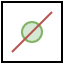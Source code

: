 <mxfile version="12.6.5" type="device" pages="5"><diagram id="GHxIvXYXMZOsEgV3geV5" name="sensor"><mxGraphModel dx="1086" dy="806" grid="1" gridSize="10" guides="1" tooltips="1" connect="1" arrows="1" fold="1" page="1" pageScale="1" pageWidth="827" pageHeight="1169" math="0" shadow="0"><root><mxCell id="0"/><mxCell id="1" parent="0"/><mxCell id="Msa9EmY3Me3svp-CM8gO-2" value="" style="rounded=0;whiteSpace=wrap;html=1;" parent="1" vertex="1"><mxGeometry x="370" y="290" width="30" height="30" as="geometry"/></mxCell><mxCell id="Msa9EmY3Me3svp-CM8gO-1" value="" style="ellipse;whiteSpace=wrap;html=1;fillColor=#d5e8d4;strokeColor=#82b366;" parent="1" vertex="1"><mxGeometry x="380" y="300" width="10" height="10" as="geometry"/></mxCell><mxCell id="Msa9EmY3Me3svp-CM8gO-3" value="" style="endArrow=none;html=1;fillColor=#f8cecc;strokeColor=#b85450;" parent="1" edge="1"><mxGeometry width="50" height="50" relative="1" as="geometry"><mxPoint x="375" y="315" as="sourcePoint"/><mxPoint x="395" y="295" as="targetPoint"/></mxGeometry></mxCell></root></mxGraphModel></diagram><diagram id="sV9SZye2aw6HEHQvaN8F" name="led"><mxGraphModel dx="278" dy="224" grid="1" gridSize="10" guides="1" tooltips="1" connect="1" arrows="1" fold="1" page="1" pageScale="1" pageWidth="827" pageHeight="1169" math="0" shadow="0"><root><mxCell id="f6ZEj6giLvNnO-eMgMaI-0"/><mxCell id="f6ZEj6giLvNnO-eMgMaI-1" parent="f6ZEj6giLvNnO-eMgMaI-0"/><mxCell id="f6ZEj6giLvNnO-eMgMaI-2" value="" style="aspect=fixed;perimeter=ellipsePerimeter;html=1;align=center;shadow=0;dashed=0;spacingTop=3;image;image=img/lib/active_directory/windows_domain.svg;" vertex="1" parent="f6ZEj6giLvNnO-eMgMaI-1"><mxGeometry x="380" y="330" width="35.29" height="30" as="geometry"/></mxCell></root></mxGraphModel></diagram><diagram id="vzb2plysXESSLjgXyRW7" name="传感器读取"><mxGraphModel dx="1422" dy="822" grid="1" gridSize="10" guides="1" tooltips="1" connect="1" arrows="1" fold="1" page="1" pageScale="1" pageWidth="827" pageHeight="1169" math="0" shadow="0"><root><mxCell id="85unQ8mk5WanU7SbEnUi-0"/><mxCell id="85unQ8mk5WanU7SbEnUi-1" parent="85unQ8mk5WanU7SbEnUi-0"/><mxCell id="85unQ8mk5WanU7SbEnUi-49" value="" style="group" parent="85unQ8mk5WanU7SbEnUi-1" vertex="1" connectable="0"><mxGeometry x="140" y="90" width="530" height="700" as="geometry"/></mxCell><mxCell id="85unQ8mk5WanU7SbEnUi-2" value="Range Status" style="rounded=0;whiteSpace=wrap;html=1;fillColor=#d5e8d4;strokeColor=#82b366;" parent="85unQ8mk5WanU7SbEnUi-49" vertex="1"><mxGeometry width="120" height="40" as="geometry"/></mxCell><mxCell id="85unQ8mk5WanU7SbEnUi-4" value="" style="rounded=0;whiteSpace=wrap;html=1;" parent="85unQ8mk5WanU7SbEnUi-49" vertex="1"><mxGeometry x="140" width="100" height="40" as="geometry"/></mxCell><mxCell id="85unQ8mk5WanU7SbEnUi-5" value="Als&amp;nbsp;Status" style="rounded=0;whiteSpace=wrap;html=1;fillColor=#d5e8d4;strokeColor=#82b366;" parent="85unQ8mk5WanU7SbEnUi-49" vertex="1"><mxGeometry y="60" width="120" height="40" as="geometry"/></mxCell><mxCell id="85unQ8mk5WanU7SbEnUi-6" value="" style="rounded=0;whiteSpace=wrap;html=1;" parent="85unQ8mk5WanU7SbEnUi-49" vertex="1"><mxGeometry x="140" y="60" width="100" height="40" as="geometry"/></mxCell><mxCell id="85unQ8mk5WanU7SbEnUi-7" value="Interrupt Status GPIO" style="rounded=0;whiteSpace=wrap;html=1;fillColor=#d5e8d4;strokeColor=#82b366;" parent="85unQ8mk5WanU7SbEnUi-49" vertex="1"><mxGeometry y="120" width="120" height="40" as="geometry"/></mxCell><mxCell id="85unQ8mk5WanU7SbEnUi-8" value="" style="rounded=0;whiteSpace=wrap;html=1;" parent="85unQ8mk5WanU7SbEnUi-49" vertex="1"><mxGeometry x="140" y="120" width="100" height="40" as="geometry"/></mxCell><mxCell id="85unQ8mk5WanU7SbEnUi-9" value="Als Val" style="rounded=0;whiteSpace=wrap;html=1;fillColor=#d5e8d4;strokeColor=#82b366;" parent="85unQ8mk5WanU7SbEnUi-49" vertex="1"><mxGeometry y="180" width="120" height="40" as="geometry"/></mxCell><mxCell id="85unQ8mk5WanU7SbEnUi-10" value="" style="rounded=0;whiteSpace=wrap;html=1;" parent="85unQ8mk5WanU7SbEnUi-49" vertex="1"><mxGeometry x="140" y="180" width="100" height="40" as="geometry"/></mxCell><mxCell id="85unQ8mk5WanU7SbEnUi-11" value="History buf0" style="rounded=0;whiteSpace=wrap;html=1;fillColor=#d5e8d4;strokeColor=#82b366;" parent="85unQ8mk5WanU7SbEnUi-49" vertex="1"><mxGeometry y="240" width="120" height="40" as="geometry"/></mxCell><mxCell id="85unQ8mk5WanU7SbEnUi-12" value="" style="rounded=0;whiteSpace=wrap;html=1;" parent="85unQ8mk5WanU7SbEnUi-49" vertex="1"><mxGeometry x="140" y="240" width="100" height="40" as="geometry"/></mxCell><mxCell id="85unQ8mk5WanU7SbEnUi-13" value="History buf1" style="rounded=0;whiteSpace=wrap;html=1;fillColor=#d5e8d4;strokeColor=#82b366;" parent="85unQ8mk5WanU7SbEnUi-49" vertex="1"><mxGeometry y="300" width="120" height="40" as="geometry"/></mxCell><mxCell id="85unQ8mk5WanU7SbEnUi-14" value="" style="rounded=0;whiteSpace=wrap;html=1;" parent="85unQ8mk5WanU7SbEnUi-49" vertex="1"><mxGeometry x="140" y="300" width="100" height="40" as="geometry"/></mxCell><mxCell id="85unQ8mk5WanU7SbEnUi-15" value="History buf2" style="rounded=0;whiteSpace=wrap;html=1;fillColor=#d5e8d4;strokeColor=#82b366;" parent="85unQ8mk5WanU7SbEnUi-49" vertex="1"><mxGeometry y="360" width="120" height="40" as="geometry"/></mxCell><mxCell id="85unQ8mk5WanU7SbEnUi-16" value="" style="rounded=0;whiteSpace=wrap;html=1;" parent="85unQ8mk5WanU7SbEnUi-49" vertex="1"><mxGeometry x="140" y="360" width="100" height="40" as="geometry"/></mxCell><mxCell id="85unQ8mk5WanU7SbEnUi-17" value="History buf3" style="rounded=0;whiteSpace=wrap;html=1;fillColor=#d5e8d4;strokeColor=#82b366;" parent="85unQ8mk5WanU7SbEnUi-49" vertex="1"><mxGeometry y="420" width="120" height="40" as="geometry"/></mxCell><mxCell id="85unQ8mk5WanU7SbEnUi-18" value="" style="rounded=0;whiteSpace=wrap;html=1;" parent="85unQ8mk5WanU7SbEnUi-49" vertex="1"><mxGeometry x="140" y="420" width="100" height="40" as="geometry"/></mxCell><mxCell id="85unQ8mk5WanU7SbEnUi-19" value="History buf4" style="rounded=0;whiteSpace=wrap;html=1;fillColor=#d5e8d4;strokeColor=#82b366;" parent="85unQ8mk5WanU7SbEnUi-49" vertex="1"><mxGeometry y="480" width="120" height="40" as="geometry"/></mxCell><mxCell id="85unQ8mk5WanU7SbEnUi-20" value="" style="rounded=0;whiteSpace=wrap;html=1;" parent="85unQ8mk5WanU7SbEnUi-49" vertex="1"><mxGeometry x="140" y="480" width="100" height="40" as="geometry"/></mxCell><mxCell id="85unQ8mk5WanU7SbEnUi-21" value="History buf5" style="rounded=0;whiteSpace=wrap;html=1;fillColor=#d5e8d4;strokeColor=#82b366;" parent="85unQ8mk5WanU7SbEnUi-49" vertex="1"><mxGeometry y="540" width="120" height="40" as="geometry"/></mxCell><mxCell id="85unQ8mk5WanU7SbEnUi-22" value="" style="rounded=0;whiteSpace=wrap;html=1;" parent="85unQ8mk5WanU7SbEnUi-49" vertex="1"><mxGeometry x="140" y="540" width="100" height="40" as="geometry"/></mxCell><mxCell id="85unQ8mk5WanU7SbEnUi-23" value="History buf6" style="rounded=0;whiteSpace=wrap;html=1;fillColor=#d5e8d4;strokeColor=#82b366;" parent="85unQ8mk5WanU7SbEnUi-49" vertex="1"><mxGeometry y="600" width="120" height="40" as="geometry"/></mxCell><mxCell id="85unQ8mk5WanU7SbEnUi-24" value="" style="rounded=0;whiteSpace=wrap;html=1;" parent="85unQ8mk5WanU7SbEnUi-49" vertex="1"><mxGeometry x="140" y="600" width="100" height="40" as="geometry"/></mxCell><mxCell id="85unQ8mk5WanU7SbEnUi-25" value="History buf7" style="rounded=0;whiteSpace=wrap;html=1;fillColor=#d5e8d4;strokeColor=#82b366;" parent="85unQ8mk5WanU7SbEnUi-49" vertex="1"><mxGeometry y="660" width="120" height="40" as="geometry"/></mxCell><mxCell id="85unQ8mk5WanU7SbEnUi-26" value="" style="rounded=0;whiteSpace=wrap;html=1;" parent="85unQ8mk5WanU7SbEnUi-49" vertex="1"><mxGeometry x="140" y="660" width="100" height="40" as="geometry"/></mxCell><mxCell id="85unQ8mk5WanU7SbEnUi-27" value="Range Val" style="rounded=0;whiteSpace=wrap;html=1;fillColor=#d5e8d4;strokeColor=#82b366;" parent="85unQ8mk5WanU7SbEnUi-49" vertex="1"><mxGeometry x="290" width="120" height="40" as="geometry"/></mxCell><mxCell id="85unQ8mk5WanU7SbEnUi-28" value="" style="rounded=0;whiteSpace=wrap;html=1;" parent="85unQ8mk5WanU7SbEnUi-49" vertex="1"><mxGeometry x="430" width="100" height="40" as="geometry"/></mxCell><mxCell id="85unQ8mk5WanU7SbEnUi-29" value="Range Raw" style="rounded=0;whiteSpace=wrap;html=1;fillColor=#d5e8d4;strokeColor=#82b366;" parent="85unQ8mk5WanU7SbEnUi-49" vertex="1"><mxGeometry x="290" y="60" width="120" height="40" as="geometry"/></mxCell><mxCell id="85unQ8mk5WanU7SbEnUi-30" value="" style="rounded=0;whiteSpace=wrap;html=1;" parent="85unQ8mk5WanU7SbEnUi-49" vertex="1"><mxGeometry x="430" y="60" width="100" height="40" as="geometry"/></mxCell><mxCell id="85unQ8mk5WanU7SbEnUi-31" value="Range Return Rate" style="rounded=0;whiteSpace=wrap;html=1;fillColor=#d5e8d4;strokeColor=#82b366;" parent="85unQ8mk5WanU7SbEnUi-49" vertex="1"><mxGeometry x="290" y="120" width="120" height="40" as="geometry"/></mxCell><mxCell id="85unQ8mk5WanU7SbEnUi-32" value="" style="rounded=0;whiteSpace=wrap;html=1;" parent="85unQ8mk5WanU7SbEnUi-49" vertex="1"><mxGeometry x="430" y="120" width="100" height="40" as="geometry"/></mxCell><mxCell id="85unQ8mk5WanU7SbEnUi-33" value="Range Reference Rate" style="rounded=0;whiteSpace=wrap;html=1;fillColor=#d5e8d4;strokeColor=#82b366;" parent="85unQ8mk5WanU7SbEnUi-49" vertex="1"><mxGeometry x="290" y="180" width="120" height="40" as="geometry"/></mxCell><mxCell id="85unQ8mk5WanU7SbEnUi-34" value="" style="rounded=0;whiteSpace=wrap;html=1;" parent="85unQ8mk5WanU7SbEnUi-49" vertex="1"><mxGeometry x="430" y="180" width="100" height="40" as="geometry"/></mxCell><mxCell id="85unQ8mk5WanU7SbEnUi-35" value="Range Return Signal Count" style="rounded=0;whiteSpace=wrap;html=1;fillColor=#d5e8d4;strokeColor=#82b366;" parent="85unQ8mk5WanU7SbEnUi-49" vertex="1"><mxGeometry x="290" y="240" width="120" height="40" as="geometry"/></mxCell><mxCell id="85unQ8mk5WanU7SbEnUi-36" value="" style="rounded=0;whiteSpace=wrap;html=1;" parent="85unQ8mk5WanU7SbEnUi-49" vertex="1"><mxGeometry x="430" y="240" width="100" height="40" as="geometry"/></mxCell><mxCell id="85unQ8mk5WanU7SbEnUi-37" value="Range Reference Signal Count" style="rounded=0;whiteSpace=wrap;html=1;fillColor=#d5e8d4;strokeColor=#82b366;" parent="85unQ8mk5WanU7SbEnUi-49" vertex="1"><mxGeometry x="290" y="300" width="120" height="40" as="geometry"/></mxCell><mxCell id="85unQ8mk5WanU7SbEnUi-38" value="" style="rounded=0;whiteSpace=wrap;html=1;" parent="85unQ8mk5WanU7SbEnUi-49" vertex="1"><mxGeometry x="430" y="300" width="100" height="40" as="geometry"/></mxCell><mxCell id="85unQ8mk5WanU7SbEnUi-39" value="Range Return Amb Count" style="rounded=0;whiteSpace=wrap;html=1;fillColor=#d5e8d4;strokeColor=#82b366;" parent="85unQ8mk5WanU7SbEnUi-49" vertex="1"><mxGeometry x="290" y="360" width="120" height="40" as="geometry"/></mxCell><mxCell id="85unQ8mk5WanU7SbEnUi-40" value="" style="rounded=0;whiteSpace=wrap;html=1;" parent="85unQ8mk5WanU7SbEnUi-49" vertex="1"><mxGeometry x="430" y="360" width="100" height="40" as="geometry"/></mxCell><mxCell id="85unQ8mk5WanU7SbEnUi-43" value="Range Reference Amb Count" style="rounded=0;whiteSpace=wrap;html=1;fillColor=#d5e8d4;strokeColor=#82b366;" parent="85unQ8mk5WanU7SbEnUi-49" vertex="1"><mxGeometry x="290" y="420" width="120" height="40" as="geometry"/></mxCell><mxCell id="85unQ8mk5WanU7SbEnUi-44" value="" style="rounded=0;whiteSpace=wrap;html=1;" parent="85unQ8mk5WanU7SbEnUi-49" vertex="1"><mxGeometry x="430" y="420" width="100" height="40" as="geometry"/></mxCell><mxCell id="85unQ8mk5WanU7SbEnUi-45" value="Range Return Conv Time" style="rounded=0;whiteSpace=wrap;html=1;fillColor=#d5e8d4;strokeColor=#82b366;" parent="85unQ8mk5WanU7SbEnUi-49" vertex="1"><mxGeometry x="290" y="480" width="120" height="40" as="geometry"/></mxCell><mxCell id="85unQ8mk5WanU7SbEnUi-46" value="" style="rounded=0;whiteSpace=wrap;html=1;" parent="85unQ8mk5WanU7SbEnUi-49" vertex="1"><mxGeometry x="430" y="480" width="100" height="40" as="geometry"/></mxCell><mxCell id="85unQ8mk5WanU7SbEnUi-47" value="Range Reference Conv Time" style="rounded=0;whiteSpace=wrap;html=1;fillColor=#d5e8d4;strokeColor=#82b366;" parent="85unQ8mk5WanU7SbEnUi-49" vertex="1"><mxGeometry x="290" y="540" width="120" height="40" as="geometry"/></mxCell><mxCell id="85unQ8mk5WanU7SbEnUi-48" value="" style="rounded=0;whiteSpace=wrap;html=1;" parent="85unQ8mk5WanU7SbEnUi-49" vertex="1"><mxGeometry x="430" y="540" width="100" height="40" as="geometry"/></mxCell></root></mxGraphModel></diagram><diagram id="9GRq4zHBFzALYGEkiAUr" name="传感器设置"><mxGraphModel dx="2031" dy="1174" grid="1" gridSize="10" guides="1" tooltips="1" connect="1" arrows="1" fold="1" page="1" pageScale="1" pageWidth="827" pageHeight="1169" math="0" shadow="0"><root><mxCell id="wQ6c-2mTVXjdWddox9m7-0"/><mxCell id="wQ6c-2mTVXjdWddox9m7-1" parent="wQ6c-2mTVXjdWddox9m7-0"/><mxCell id="1Ezchj1VxpKalJ12vxKt-0" value="ID&amp;nbsp;Model Id" style="rounded=0;whiteSpace=wrap;html=1;fillColor=#fff2cc;strokeColor=#d6b656;" vertex="1" parent="wQ6c-2mTVXjdWddox9m7-1"><mxGeometry x="23.29" y="70" width="120" height="40" as="geometry"/></mxCell><mxCell id="1Ezchj1VxpKalJ12vxKt-1" value="" style="rounded=0;whiteSpace=wrap;html=1;" vertex="1" parent="wQ6c-2mTVXjdWddox9m7-1"><mxGeometry x="163.29" y="70" width="100" height="40" as="geometry"/></mxCell><mxCell id="1Ezchj1VxpKalJ12vxKt-2" value="ID&amp;nbsp;Model Rev Major" style="rounded=0;whiteSpace=wrap;html=1;fillColor=#fff2cc;strokeColor=#d6b656;" vertex="1" parent="wQ6c-2mTVXjdWddox9m7-1"><mxGeometry x="23.29" y="130" width="120" height="40" as="geometry"/></mxCell><mxCell id="1Ezchj1VxpKalJ12vxKt-3" value="" style="rounded=0;whiteSpace=wrap;html=1;" vertex="1" parent="wQ6c-2mTVXjdWddox9m7-1"><mxGeometry x="163.29" y="130" width="100" height="40" as="geometry"/></mxCell><mxCell id="1Ezchj1VxpKalJ12vxKt-4" value="ID&amp;nbsp;Model Rev Minor" style="rounded=0;whiteSpace=wrap;html=1;fillColor=#fff2cc;strokeColor=#d6b656;" vertex="1" parent="wQ6c-2mTVXjdWddox9m7-1"><mxGeometry x="23.29" y="190" width="120" height="40" as="geometry"/></mxCell><mxCell id="1Ezchj1VxpKalJ12vxKt-5" value="" style="rounded=0;whiteSpace=wrap;html=1;" vertex="1" parent="wQ6c-2mTVXjdWddox9m7-1"><mxGeometry x="163.29" y="190" width="100" height="40" as="geometry"/></mxCell><mxCell id="1Ezchj1VxpKalJ12vxKt-6" value="ID&amp;nbsp;Module Rev Major" style="rounded=0;whiteSpace=wrap;html=1;fillColor=#fff2cc;strokeColor=#d6b656;" vertex="1" parent="wQ6c-2mTVXjdWddox9m7-1"><mxGeometry x="23.29" y="250" width="120" height="40" as="geometry"/></mxCell><mxCell id="1Ezchj1VxpKalJ12vxKt-7" value="" style="rounded=0;whiteSpace=wrap;html=1;" vertex="1" parent="wQ6c-2mTVXjdWddox9m7-1"><mxGeometry x="163.29" y="250" width="100" height="40" as="geometry"/></mxCell><mxCell id="1Ezchj1VxpKalJ12vxKt-8" value="ID&amp;nbsp;Module Rev Minor" style="rounded=0;whiteSpace=wrap;html=1;fillColor=#fff2cc;strokeColor=#d6b656;" vertex="1" parent="wQ6c-2mTVXjdWddox9m7-1"><mxGeometry x="23.29" y="310" width="120" height="40" as="geometry"/></mxCell><mxCell id="1Ezchj1VxpKalJ12vxKt-9" value="" style="rounded=0;whiteSpace=wrap;html=1;" vertex="1" parent="wQ6c-2mTVXjdWddox9m7-1"><mxGeometry x="163.29" y="310" width="100" height="40" as="geometry"/></mxCell><mxCell id="1Ezchj1VxpKalJ12vxKt-10" value="ID Date Hi" style="rounded=0;whiteSpace=wrap;html=1;fillColor=#fff2cc;strokeColor=#d6b656;" vertex="1" parent="wQ6c-2mTVXjdWddox9m7-1"><mxGeometry x="23.29" y="370" width="120" height="40" as="geometry"/></mxCell><mxCell id="1Ezchj1VxpKalJ12vxKt-11" value="" style="rounded=0;whiteSpace=wrap;html=1;" vertex="1" parent="wQ6c-2mTVXjdWddox9m7-1"><mxGeometry x="163.29" y="370" width="100" height="40" as="geometry"/></mxCell><mxCell id="1Ezchj1VxpKalJ12vxKt-12" value="ID Date Lo" style="rounded=0;whiteSpace=wrap;html=1;fillColor=#fff2cc;strokeColor=#d6b656;" vertex="1" parent="wQ6c-2mTVXjdWddox9m7-1"><mxGeometry x="23.29" y="430" width="120" height="40" as="geometry"/></mxCell><mxCell id="1Ezchj1VxpKalJ12vxKt-13" value="" style="rounded=0;whiteSpace=wrap;html=1;" vertex="1" parent="wQ6c-2mTVXjdWddox9m7-1"><mxGeometry x="163.29" y="430" width="100" height="40" as="geometry"/></mxCell><mxCell id="1Ezchj1VxpKalJ12vxKt-14" value="ID Time" style="rounded=0;whiteSpace=wrap;html=1;fillColor=#fff2cc;strokeColor=#d6b656;" vertex="1" parent="wQ6c-2mTVXjdWddox9m7-1"><mxGeometry x="23.29" y="490" width="120" height="40" as="geometry"/></mxCell><mxCell id="1Ezchj1VxpKalJ12vxKt-15" value="" style="rounded=0;whiteSpace=wrap;html=1;" vertex="1" parent="wQ6c-2mTVXjdWddox9m7-1"><mxGeometry x="163.29" y="490" width="100" height="40" as="geometry"/></mxCell><mxCell id="1Ezchj1VxpKalJ12vxKt-16" value="Sys Mode GPIO0" style="rounded=0;whiteSpace=wrap;html=1;fillColor=#fff2cc;strokeColor=#d6b656;" vertex="1" parent="wQ6c-2mTVXjdWddox9m7-1"><mxGeometry x="23.29" y="550" width="120" height="40" as="geometry"/></mxCell><mxCell id="1Ezchj1VxpKalJ12vxKt-17" value="" style="rounded=0;whiteSpace=wrap;html=1;" vertex="1" parent="wQ6c-2mTVXjdWddox9m7-1"><mxGeometry x="163.29" y="550" width="100" height="40" as="geometry"/></mxCell><mxCell id="1Ezchj1VxpKalJ12vxKt-18" value="Sys Mode GPIO1" style="rounded=0;whiteSpace=wrap;html=1;fillColor=#fff2cc;strokeColor=#d6b656;" vertex="1" parent="wQ6c-2mTVXjdWddox9m7-1"><mxGeometry x="23.29" y="610" width="120" height="40" as="geometry"/></mxCell><mxCell id="1Ezchj1VxpKalJ12vxKt-19" value="" style="rounded=0;whiteSpace=wrap;html=1;" vertex="1" parent="wQ6c-2mTVXjdWddox9m7-1"><mxGeometry x="163.29" y="610" width="100" height="40" as="geometry"/></mxCell><mxCell id="1Ezchj1VxpKalJ12vxKt-20" value="Sys History Ctrl" style="rounded=0;whiteSpace=wrap;html=1;fillColor=#fff2cc;strokeColor=#d6b656;" vertex="1" parent="wQ6c-2mTVXjdWddox9m7-1"><mxGeometry x="23.29" y="670" width="120" height="40" as="geometry"/></mxCell><mxCell id="1Ezchj1VxpKalJ12vxKt-21" value="" style="rounded=0;whiteSpace=wrap;html=1;" vertex="1" parent="wQ6c-2mTVXjdWddox9m7-1"><mxGeometry x="163.29" y="670" width="100" height="40" as="geometry"/></mxCell><mxCell id="1Ezchj1VxpKalJ12vxKt-22" value="Sys Interrupt Config GPIO" style="rounded=0;whiteSpace=wrap;html=1;fillColor=#fff2cc;strokeColor=#d6b656;" vertex="1" parent="wQ6c-2mTVXjdWddox9m7-1"><mxGeometry x="23.29" y="730" width="120" height="40" as="geometry"/></mxCell><mxCell id="1Ezchj1VxpKalJ12vxKt-23" value="" style="rounded=0;whiteSpace=wrap;html=1;" vertex="1" parent="wQ6c-2mTVXjdWddox9m7-1"><mxGeometry x="163.29" y="730" width="100" height="40" as="geometry"/></mxCell><mxCell id="1Ezchj1VxpKalJ12vxKt-24" value="Sys Interrupt Clear" style="rounded=0;whiteSpace=wrap;html=1;fillColor=#fff2cc;strokeColor=#d6b656;" vertex="1" parent="wQ6c-2mTVXjdWddox9m7-1"><mxGeometry x="23.29" y="790" width="120" height="40" as="geometry"/></mxCell><mxCell id="1Ezchj1VxpKalJ12vxKt-25" value="" style="rounded=0;whiteSpace=wrap;html=1;" vertex="1" parent="wQ6c-2mTVXjdWddox9m7-1"><mxGeometry x="163.29" y="790" width="100" height="40" as="geometry"/></mxCell><mxCell id="1Ezchj1VxpKalJ12vxKt-26" value="Sys Fresh Out Of Reset" style="rounded=0;whiteSpace=wrap;html=1;fillColor=#fff2cc;strokeColor=#d6b656;" vertex="1" parent="wQ6c-2mTVXjdWddox9m7-1"><mxGeometry x="23.29" y="850" width="120" height="40" as="geometry"/></mxCell><mxCell id="1Ezchj1VxpKalJ12vxKt-27" value="" style="rounded=0;whiteSpace=wrap;html=1;" vertex="1" parent="wQ6c-2mTVXjdWddox9m7-1"><mxGeometry x="163.29" y="850" width="100" height="40" as="geometry"/></mxCell><mxCell id="1Ezchj1VxpKalJ12vxKt-28" value="Sys Grouped Parameter Hold" style="rounded=0;whiteSpace=wrap;html=1;fillColor=#fff2cc;strokeColor=#d6b656;" vertex="1" parent="wQ6c-2mTVXjdWddox9m7-1"><mxGeometry x="23.29" y="910" width="120" height="40" as="geometry"/></mxCell><mxCell id="1Ezchj1VxpKalJ12vxKt-29" value="" style="rounded=0;whiteSpace=wrap;html=1;" vertex="1" parent="wQ6c-2mTVXjdWddox9m7-1"><mxGeometry x="163.29" y="910" width="100" height="40" as="geometry"/></mxCell><mxCell id="1Ezchj1VxpKalJ12vxKt-30" value="Sys Range Start" style="rounded=0;whiteSpace=wrap;html=1;fillColor=#fff2cc;strokeColor=#d6b656;" vertex="1" parent="wQ6c-2mTVXjdWddox9m7-1"><mxGeometry x="23.29" y="970" width="120" height="40" as="geometry"/></mxCell><mxCell id="1Ezchj1VxpKalJ12vxKt-31" value="" style="rounded=0;whiteSpace=wrap;html=1;" vertex="1" parent="wQ6c-2mTVXjdWddox9m7-1"><mxGeometry x="163.29" y="970" width="100" height="40" as="geometry"/></mxCell><mxCell id="1Ezchj1VxpKalJ12vxKt-34" value="Sys Range Thresh High" style="rounded=0;whiteSpace=wrap;html=1;fillColor=#fff2cc;strokeColor=#d6b656;" vertex="1" parent="wQ6c-2mTVXjdWddox9m7-1"><mxGeometry x="293.29" y="70" width="120" height="40" as="geometry"/></mxCell><mxCell id="1Ezchj1VxpKalJ12vxKt-35" value="" style="rounded=0;whiteSpace=wrap;html=1;" vertex="1" parent="wQ6c-2mTVXjdWddox9m7-1"><mxGeometry x="433.29" y="70" width="100" height="40" as="geometry"/></mxCell><mxCell id="1Ezchj1VxpKalJ12vxKt-36" value="Sys Range Thresh Low" style="rounded=0;whiteSpace=wrap;html=1;fillColor=#fff2cc;strokeColor=#d6b656;" vertex="1" parent="wQ6c-2mTVXjdWddox9m7-1"><mxGeometry x="293.29" y="130" width="120" height="40" as="geometry"/></mxCell><mxCell id="1Ezchj1VxpKalJ12vxKt-37" value="" style="rounded=0;whiteSpace=wrap;html=1;" vertex="1" parent="wQ6c-2mTVXjdWddox9m7-1"><mxGeometry x="433.29" y="130" width="100" height="40" as="geometry"/></mxCell><mxCell id="1Ezchj1VxpKalJ12vxKt-38" value="Sys Range InterMeasurement Period" style="rounded=0;whiteSpace=wrap;html=1;fillColor=#fff2cc;strokeColor=#d6b656;" vertex="1" parent="wQ6c-2mTVXjdWddox9m7-1"><mxGeometry x="293.29" y="190" width="120" height="40" as="geometry"/></mxCell><mxCell id="1Ezchj1VxpKalJ12vxKt-39" value="" style="rounded=0;whiteSpace=wrap;html=1;" vertex="1" parent="wQ6c-2mTVXjdWddox9m7-1"><mxGeometry x="433.29" y="190" width="100" height="40" as="geometry"/></mxCell><mxCell id="1Ezchj1VxpKalJ12vxKt-40" value="Sys Range Max Convergence Time" style="rounded=0;whiteSpace=wrap;html=1;fillColor=#fff2cc;strokeColor=#d6b656;" vertex="1" parent="wQ6c-2mTVXjdWddox9m7-1"><mxGeometry x="293.29" y="250" width="120" height="40" as="geometry"/></mxCell><mxCell id="1Ezchj1VxpKalJ12vxKt-41" value="" style="rounded=0;whiteSpace=wrap;html=1;" vertex="1" parent="wQ6c-2mTVXjdWddox9m7-1"><mxGeometry x="433.29" y="250" width="100" height="40" as="geometry"/></mxCell><mxCell id="1Ezchj1VxpKalJ12vxKt-42" value="Sys Range CrossTalk Compensation Rate" style="rounded=0;whiteSpace=wrap;html=1;fillColor=#fff2cc;strokeColor=#d6b656;" vertex="1" parent="wQ6c-2mTVXjdWddox9m7-1"><mxGeometry x="293.29" y="310" width="120" height="40" as="geometry"/></mxCell><mxCell id="1Ezchj1VxpKalJ12vxKt-43" value="" style="rounded=0;whiteSpace=wrap;html=1;" vertex="1" parent="wQ6c-2mTVXjdWddox9m7-1"><mxGeometry x="433.29" y="310" width="100" height="40" as="geometry"/></mxCell><mxCell id="1Ezchj1VxpKalJ12vxKt-44" value="Sys Range CrossTalk Valid Height" style="rounded=0;whiteSpace=wrap;html=1;fillColor=#fff2cc;strokeColor=#d6b656;" vertex="1" parent="wQ6c-2mTVXjdWddox9m7-1"><mxGeometry x="293.29" y="370" width="120" height="40" as="geometry"/></mxCell><mxCell id="1Ezchj1VxpKalJ12vxKt-45" value="" style="rounded=0;whiteSpace=wrap;html=1;" vertex="1" parent="wQ6c-2mTVXjdWddox9m7-1"><mxGeometry x="433.29" y="370" width="100" height="40" as="geometry"/></mxCell><mxCell id="1Ezchj1VxpKalJ12vxKt-46" value="Sys Range Early Convergence Estimate" style="rounded=0;whiteSpace=wrap;html=1;fillColor=#fff2cc;strokeColor=#d6b656;" vertex="1" parent="wQ6c-2mTVXjdWddox9m7-1"><mxGeometry x="293.29" y="430" width="120" height="40" as="geometry"/></mxCell><mxCell id="1Ezchj1VxpKalJ12vxKt-47" value="" style="rounded=0;whiteSpace=wrap;html=1;" vertex="1" parent="wQ6c-2mTVXjdWddox9m7-1"><mxGeometry x="433.29" y="430" width="100" height="40" as="geometry"/></mxCell><mxCell id="1Ezchj1VxpKalJ12vxKt-48" value="Sys Range Part To Part Range Offset" style="rounded=0;whiteSpace=wrap;html=1;fillColor=#fff2cc;strokeColor=#d6b656;" vertex="1" parent="wQ6c-2mTVXjdWddox9m7-1"><mxGeometry x="293.29" y="490" width="120" height="40" as="geometry"/></mxCell><mxCell id="1Ezchj1VxpKalJ12vxKt-49" value="" style="rounded=0;whiteSpace=wrap;html=1;" vertex="1" parent="wQ6c-2mTVXjdWddox9m7-1"><mxGeometry x="433.29" y="490" width="100" height="40" as="geometry"/></mxCell><mxCell id="1Ezchj1VxpKalJ12vxKt-50" value="Sys Range Range Ignore Valid Height" style="rounded=0;whiteSpace=wrap;html=1;fillColor=#fff2cc;strokeColor=#d6b656;" vertex="1" parent="wQ6c-2mTVXjdWddox9m7-1"><mxGeometry x="293.29" y="550" width="120" height="40" as="geometry"/></mxCell><mxCell id="1Ezchj1VxpKalJ12vxKt-51" value="" style="rounded=0;whiteSpace=wrap;html=1;" vertex="1" parent="wQ6c-2mTVXjdWddox9m7-1"><mxGeometry x="433.29" y="550" width="100" height="40" as="geometry"/></mxCell><mxCell id="1Ezchj1VxpKalJ12vxKt-52" value="Sys Range Range Ignore Threshold" style="rounded=0;whiteSpace=wrap;html=1;fillColor=#fff2cc;strokeColor=#d6b656;" vertex="1" parent="wQ6c-2mTVXjdWddox9m7-1"><mxGeometry x="293.29" y="610" width="120" height="40" as="geometry"/></mxCell><mxCell id="1Ezchj1VxpKalJ12vxKt-53" value="" style="rounded=0;whiteSpace=wrap;html=1;" vertex="1" parent="wQ6c-2mTVXjdWddox9m7-1"><mxGeometry x="433.29" y="610" width="100" height="40" as="geometry"/></mxCell><mxCell id="1Ezchj1VxpKalJ12vxKt-54" value="Sys Range Max Ambient Level Mult" style="rounded=0;whiteSpace=wrap;html=1;fillColor=#fff2cc;strokeColor=#d6b656;" vertex="1" parent="wQ6c-2mTVXjdWddox9m7-1"><mxGeometry x="293.29" y="670" width="120" height="40" as="geometry"/></mxCell><mxCell id="1Ezchj1VxpKalJ12vxKt-55" value="" style="rounded=0;whiteSpace=wrap;html=1;" vertex="1" parent="wQ6c-2mTVXjdWddox9m7-1"><mxGeometry x="433.29" y="670" width="100" height="40" as="geometry"/></mxCell><mxCell id="1Ezchj1VxpKalJ12vxKt-56" value="Sys Range Range Check Enables" style="rounded=0;whiteSpace=wrap;html=1;fillColor=#fff2cc;strokeColor=#d6b656;" vertex="1" parent="wQ6c-2mTVXjdWddox9m7-1"><mxGeometry x="293.29" y="730" width="120" height="40" as="geometry"/></mxCell><mxCell id="1Ezchj1VxpKalJ12vxKt-57" value="" style="rounded=0;whiteSpace=wrap;html=1;" vertex="1" parent="wQ6c-2mTVXjdWddox9m7-1"><mxGeometry x="433.29" y="730" width="100" height="40" as="geometry"/></mxCell><mxCell id="1Ezchj1VxpKalJ12vxKt-58" value="Sys Range Vhv Recalibrate" style="rounded=0;whiteSpace=wrap;html=1;fillColor=#fff2cc;strokeColor=#d6b656;" vertex="1" parent="wQ6c-2mTVXjdWddox9m7-1"><mxGeometry x="293.29" y="790" width="120" height="40" as="geometry"/></mxCell><mxCell id="1Ezchj1VxpKalJ12vxKt-59" value="" style="rounded=0;whiteSpace=wrap;html=1;" vertex="1" parent="wQ6c-2mTVXjdWddox9m7-1"><mxGeometry x="433.29" y="790" width="100" height="40" as="geometry"/></mxCell><mxCell id="1Ezchj1VxpKalJ12vxKt-60" value="Sys Range Vhv Repeat Rate" style="rounded=0;whiteSpace=wrap;html=1;fillColor=#fff2cc;strokeColor=#d6b656;" vertex="1" parent="wQ6c-2mTVXjdWddox9m7-1"><mxGeometry x="293.29" y="850" width="120" height="40" as="geometry"/></mxCell><mxCell id="1Ezchj1VxpKalJ12vxKt-61" value="" style="rounded=0;whiteSpace=wrap;html=1;" vertex="1" parent="wQ6c-2mTVXjdWddox9m7-1"><mxGeometry x="433.29" y="850" width="100" height="40" as="geometry"/></mxCell><mxCell id="1Ezchj1VxpKalJ12vxKt-62" value="Sys ALS Start" style="rounded=0;whiteSpace=wrap;html=1;fillColor=#fff2cc;strokeColor=#d6b656;" vertex="1" parent="wQ6c-2mTVXjdWddox9m7-1"><mxGeometry x="293.29" y="910" width="120" height="40" as="geometry"/></mxCell><mxCell id="1Ezchj1VxpKalJ12vxKt-63" value="" style="rounded=0;whiteSpace=wrap;html=1;" vertex="1" parent="wQ6c-2mTVXjdWddox9m7-1"><mxGeometry x="433.29" y="910" width="100" height="40" as="geometry"/></mxCell><mxCell id="1Ezchj1VxpKalJ12vxKt-64" value="Sys ALS Thresh High" style="rounded=0;whiteSpace=wrap;html=1;fillColor=#fff2cc;strokeColor=#d6b656;" vertex="1" parent="wQ6c-2mTVXjdWddox9m7-1"><mxGeometry x="293.29" y="970" width="120" height="40" as="geometry"/></mxCell><mxCell id="1Ezchj1VxpKalJ12vxKt-65" value="" style="rounded=0;whiteSpace=wrap;html=1;" vertex="1" parent="wQ6c-2mTVXjdWddox9m7-1"><mxGeometry x="433.29" y="970" width="100" height="40" as="geometry"/></mxCell><mxCell id="1Ezchj1VxpKalJ12vxKt-66" value="Sys ALS Thresh Low" style="rounded=0;whiteSpace=wrap;html=1;fillColor=#fff2cc;strokeColor=#d6b656;" vertex="1" parent="wQ6c-2mTVXjdWddox9m7-1"><mxGeometry x="563.29" y="70" width="120" height="40" as="geometry"/></mxCell><mxCell id="1Ezchj1VxpKalJ12vxKt-67" value="" style="rounded=0;whiteSpace=wrap;html=1;" vertex="1" parent="wQ6c-2mTVXjdWddox9m7-1"><mxGeometry x="703.29" y="70" width="100" height="40" as="geometry"/></mxCell><mxCell id="1Ezchj1VxpKalJ12vxKt-68" value="Sys ALS InterMesurement Period&amp;nbsp;" style="rounded=0;whiteSpace=wrap;html=1;fillColor=#fff2cc;strokeColor=#d6b656;" vertex="1" parent="wQ6c-2mTVXjdWddox9m7-1"><mxGeometry x="563.29" y="130" width="120" height="40" as="geometry"/></mxCell><mxCell id="1Ezchj1VxpKalJ12vxKt-69" value="" style="rounded=0;whiteSpace=wrap;html=1;" vertex="1" parent="wQ6c-2mTVXjdWddox9m7-1"><mxGeometry x="703.29" y="130" width="100" height="40" as="geometry"/></mxCell><mxCell id="1Ezchj1VxpKalJ12vxKt-70" value="Sys ALS Analogue Gain&amp;nbsp;" style="rounded=0;whiteSpace=wrap;html=1;fillColor=#fff2cc;strokeColor=#d6b656;" vertex="1" parent="wQ6c-2mTVXjdWddox9m7-1"><mxGeometry x="563.29" y="190" width="120" height="40" as="geometry"/></mxCell><mxCell id="1Ezchj1VxpKalJ12vxKt-71" value="" style="rounded=0;whiteSpace=wrap;html=1;" vertex="1" parent="wQ6c-2mTVXjdWddox9m7-1"><mxGeometry x="703.29" y="190" width="100" height="40" as="geometry"/></mxCell><mxCell id="1Ezchj1VxpKalJ12vxKt-72" value="Sys ALS InteGration Period&amp;nbsp;" style="rounded=0;whiteSpace=wrap;html=1;fillColor=#fff2cc;strokeColor=#d6b656;" vertex="1" parent="wQ6c-2mTVXjdWddox9m7-1"><mxGeometry x="563.29" y="250" width="120" height="40" as="geometry"/></mxCell><mxCell id="1Ezchj1VxpKalJ12vxKt-73" value="" style="rounded=0;whiteSpace=wrap;html=1;" vertex="1" parent="wQ6c-2mTVXjdWddox9m7-1"><mxGeometry x="703.29" y="250" width="100" height="40" as="geometry"/></mxCell><mxCell id="1Ezchj1VxpKalJ12vxKt-74" value="Readout Averaging Sample Period" style="rounded=0;whiteSpace=wrap;html=1;fillColor=#fff2cc;strokeColor=#d6b656;" vertex="1" parent="wQ6c-2mTVXjdWddox9m7-1"><mxGeometry x="563.29" y="310" width="120" height="40" as="geometry"/></mxCell><mxCell id="1Ezchj1VxpKalJ12vxKt-75" value="" style="rounded=0;whiteSpace=wrap;html=1;" vertex="1" parent="wQ6c-2mTVXjdWddox9m7-1"><mxGeometry x="703.29" y="310" width="100" height="40" as="geometry"/></mxCell><mxCell id="1Ezchj1VxpKalJ12vxKt-76" value="Firmware Bootup" style="rounded=0;whiteSpace=wrap;html=1;fillColor=#fff2cc;strokeColor=#d6b656;" vertex="1" parent="wQ6c-2mTVXjdWddox9m7-1"><mxGeometry x="563.29" y="370" width="120" height="40" as="geometry"/></mxCell><mxCell id="1Ezchj1VxpKalJ12vxKt-77" value="" style="rounded=0;whiteSpace=wrap;html=1;" vertex="1" parent="wQ6c-2mTVXjdWddox9m7-1"><mxGeometry x="703.29" y="370" width="100" height="40" as="geometry"/></mxCell><mxCell id="1Ezchj1VxpKalJ12vxKt-78" value="Firmware Result Scaler" style="rounded=0;whiteSpace=wrap;html=1;fillColor=#fff2cc;strokeColor=#d6b656;" vertex="1" parent="wQ6c-2mTVXjdWddox9m7-1"><mxGeometry x="563.29" y="430" width="120" height="40" as="geometry"/></mxCell><mxCell id="1Ezchj1VxpKalJ12vxKt-79" value="" style="rounded=0;whiteSpace=wrap;html=1;" vertex="1" parent="wQ6c-2mTVXjdWddox9m7-1"><mxGeometry x="703.29" y="430" width="100" height="40" as="geometry"/></mxCell><mxCell id="1Ezchj1VxpKalJ12vxKt-80" value="I2C Slave Device Address" style="rounded=0;whiteSpace=wrap;html=1;fillColor=#fff2cc;strokeColor=#d6b656;" vertex="1" parent="wQ6c-2mTVXjdWddox9m7-1"><mxGeometry x="563.29" y="490" width="120" height="40" as="geometry"/></mxCell><mxCell id="1Ezchj1VxpKalJ12vxKt-81" value="" style="rounded=0;whiteSpace=wrap;html=1;" vertex="1" parent="wQ6c-2mTVXjdWddox9m7-1"><mxGeometry x="703.29" y="490" width="100" height="40" as="geometry"/></mxCell><mxCell id="1Ezchj1VxpKalJ12vxKt-82" value="InterLeaved Mode Enable" style="rounded=0;whiteSpace=wrap;html=1;fillColor=#fff2cc;strokeColor=#d6b656;" vertex="1" parent="wQ6c-2mTVXjdWddox9m7-1"><mxGeometry x="563.29" y="550" width="120" height="40" as="geometry"/></mxCell><mxCell id="1Ezchj1VxpKalJ12vxKt-83" value="" style="rounded=0;whiteSpace=wrap;html=1;" vertex="1" parent="wQ6c-2mTVXjdWddox9m7-1"><mxGeometry x="703.29" y="550" width="100" height="40" as="geometry"/></mxCell></root></mxGraphModel></diagram><diagram id="Q3HxkC6FWQyPpaoAmgsA" name="第 5 页"><mxGraphModel dx="749" dy="556" grid="1" gridSize="10" guides="1" tooltips="1" connect="1" arrows="1" fold="1" page="1" pageScale="1" pageWidth="827" pageHeight="1169" math="0" shadow="0"><root><mxCell id="ifu6_KdDbwcOvcjRZlMY-0"/><mxCell id="ifu6_KdDbwcOvcjRZlMY-1" parent="ifu6_KdDbwcOvcjRZlMY-0"/><mxCell id="ifu6_KdDbwcOvcjRZlMY-2" value="&lt;table border=&quot;1&quot; width=&quot;100%&quot; cellpadding=&quot;4&quot; style=&quot;width: 100% ; height: 100% ; border-collapse: collapse ; font-size: 16px&quot;&gt;&lt;tbody style=&quot;font-size: 20px&quot;&gt;&lt;tr style=&quot;background-color: #a7c942 ; color: #ffffff ; border: 1px solid #98bf21&quot;&gt;&lt;th&gt;&lt;font style=&quot;font-size: 20px&quot; color=&quot;#000000&quot;&gt;温度（℃）&lt;/font&gt;&lt;/th&gt;&lt;th&gt;&lt;font style=&quot;font-size: 20px&quot; color=&quot;#000000&quot;&gt;湿度（RH%）&lt;/font&gt;&lt;/th&gt;&lt;th&gt;&lt;font style=&quot;font-size: 20px&quot; color=&quot;#000000&quot;&gt;距离(mm)&lt;/font&gt;&lt;/th&gt;&lt;/tr&gt;&lt;tr style=&quot;border: 1px solid #98bf21&quot;&gt;&lt;td&gt;&lt;br&gt;&lt;/td&gt;&lt;td&gt;&lt;/td&gt;&lt;td&gt;&lt;/td&gt;&lt;/tr&gt;&lt;/tbody&gt;&lt;/table&gt;" style="text;html=1;strokeColor=#c0c0c0;fillColor=#ffffff;overflow=fill;rounded=0;align=center;" vertex="1" parent="ifu6_KdDbwcOvcjRZlMY-1"><mxGeometry x="230" y="300" width="400" height="160" as="geometry"/></mxCell></root></mxGraphModel></diagram></mxfile>